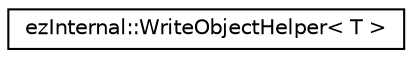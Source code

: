digraph "Graphical Class Hierarchy"
{
 // LATEX_PDF_SIZE
  edge [fontname="Helvetica",fontsize="10",labelfontname="Helvetica",labelfontsize="10"];
  node [fontname="Helvetica",fontsize="10",shape=record];
  rankdir="LR";
  Node0 [label="ezInternal::WriteObjectHelper\< T \>",height=0.2,width=0.4,color="black", fillcolor="white", style="filled",URL="$db/d30/structez_internal_1_1_write_object_helper.htm",tooltip=" "];
}
